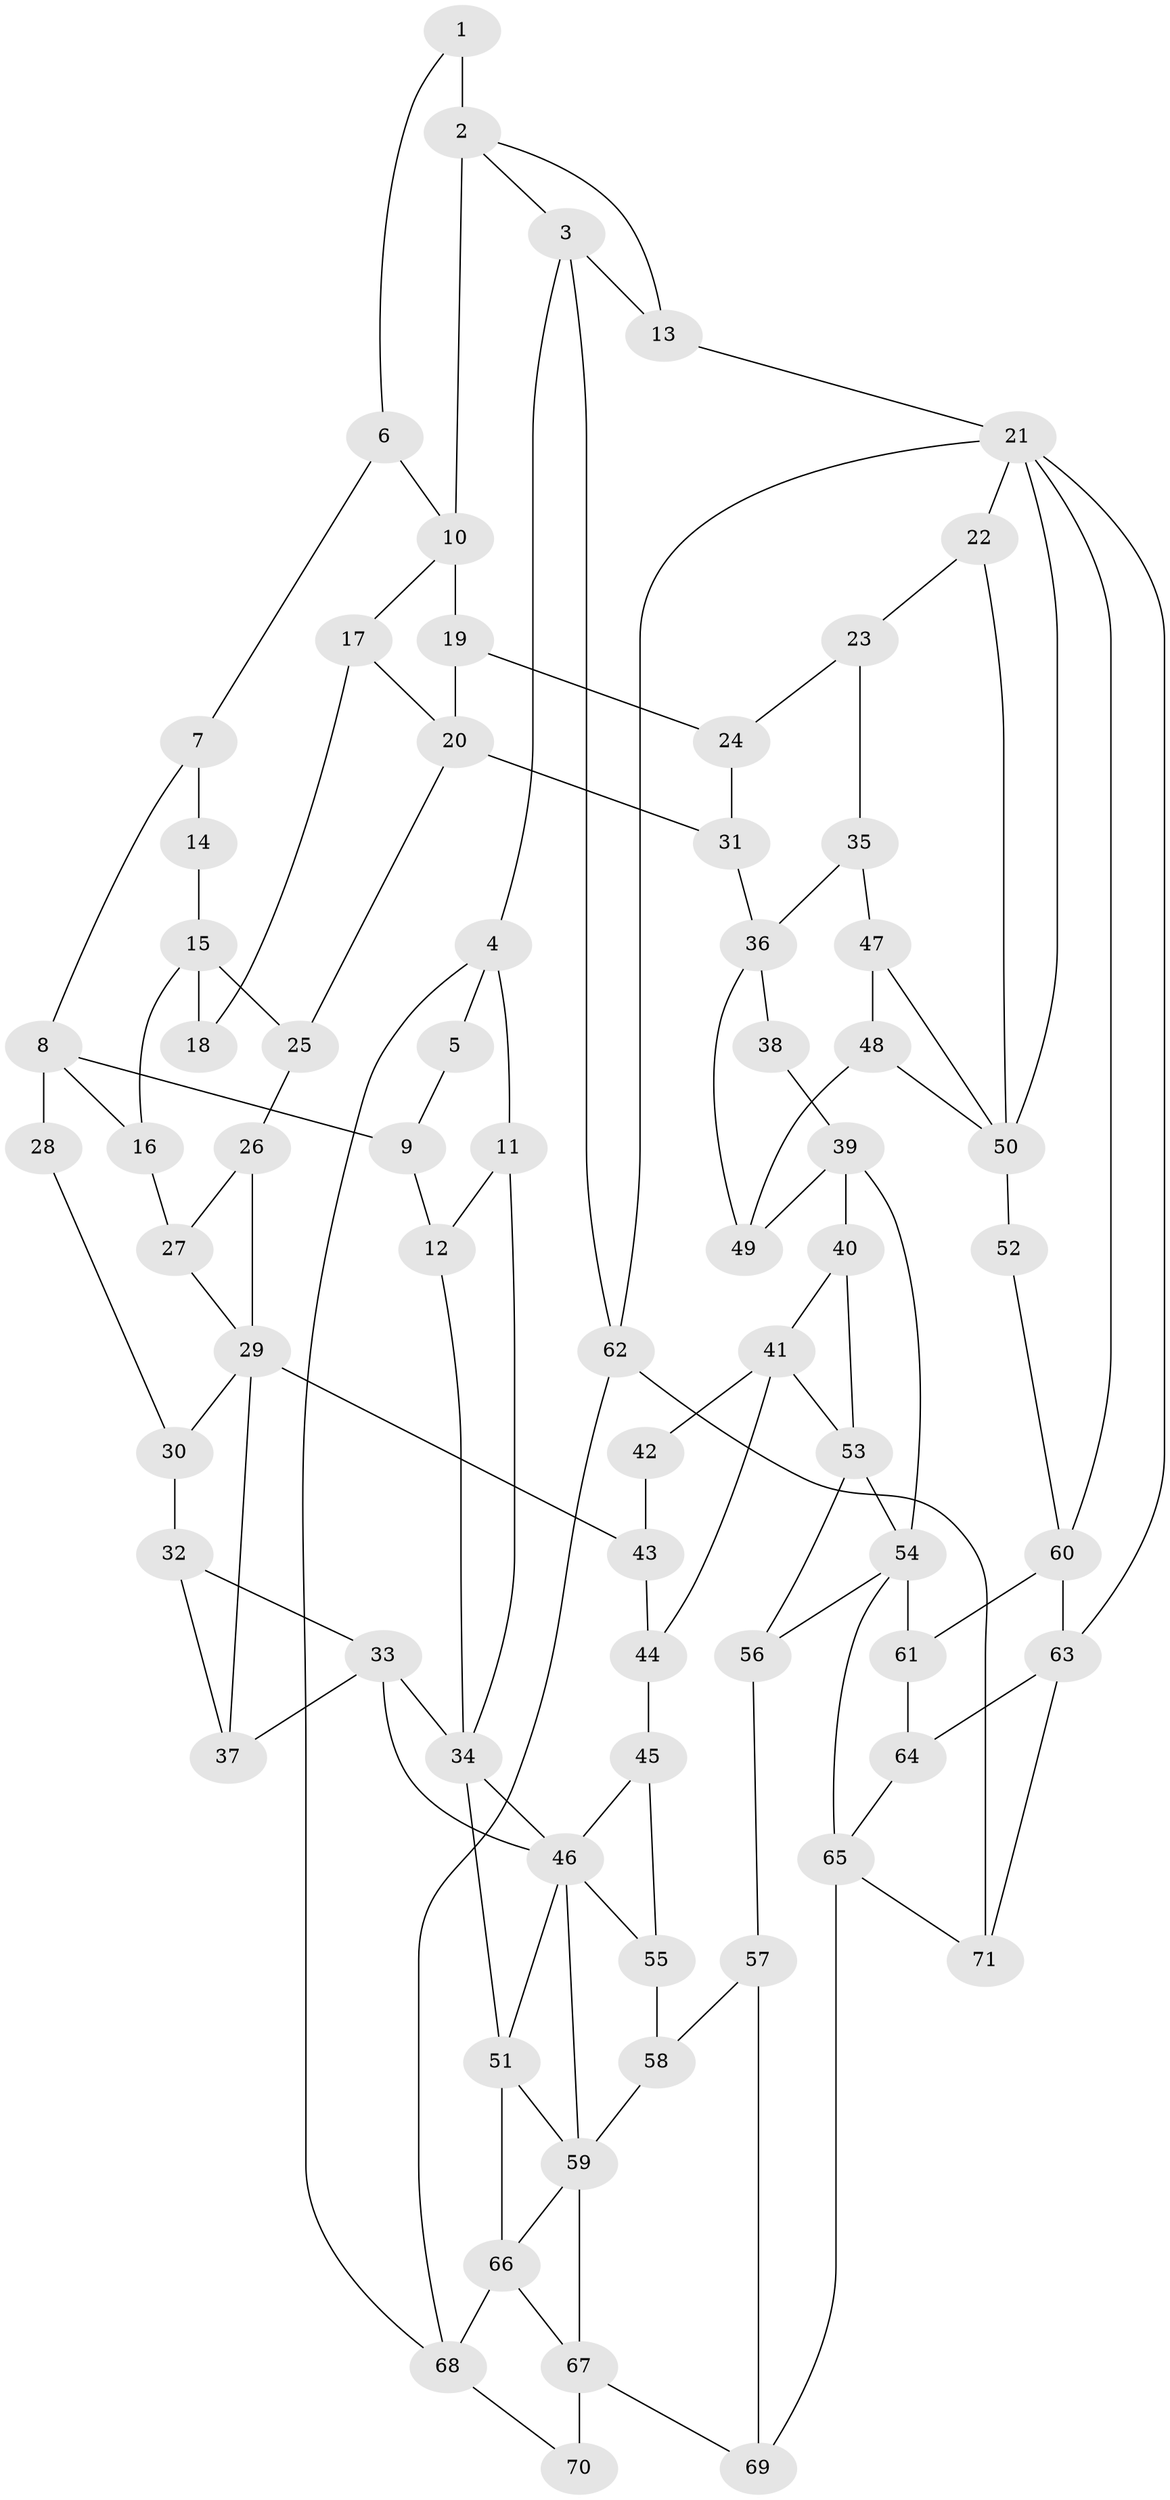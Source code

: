 // original degree distribution, {3: 0.014084507042253521, 4: 0.2535211267605634, 5: 0.49295774647887325, 6: 0.23943661971830985}
// Generated by graph-tools (version 1.1) at 2025/38/03/09/25 02:38:21]
// undirected, 71 vertices, 120 edges
graph export_dot {
graph [start="1"]
  node [color=gray90,style=filled];
  1;
  2;
  3;
  4;
  5;
  6;
  7;
  8;
  9;
  10;
  11;
  12;
  13;
  14;
  15;
  16;
  17;
  18;
  19;
  20;
  21;
  22;
  23;
  24;
  25;
  26;
  27;
  28;
  29;
  30;
  31;
  32;
  33;
  34;
  35;
  36;
  37;
  38;
  39;
  40;
  41;
  42;
  43;
  44;
  45;
  46;
  47;
  48;
  49;
  50;
  51;
  52;
  53;
  54;
  55;
  56;
  57;
  58;
  59;
  60;
  61;
  62;
  63;
  64;
  65;
  66;
  67;
  68;
  69;
  70;
  71;
  1 -- 2 [weight=2.0];
  1 -- 6 [weight=1.0];
  2 -- 3 [weight=1.0];
  2 -- 10 [weight=2.0];
  2 -- 13 [weight=1.0];
  3 -- 4 [weight=1.0];
  3 -- 13 [weight=1.0];
  3 -- 62 [weight=1.0];
  4 -- 5 [weight=1.0];
  4 -- 11 [weight=1.0];
  4 -- 68 [weight=1.0];
  5 -- 9 [weight=1.0];
  6 -- 7 [weight=1.0];
  6 -- 10 [weight=1.0];
  7 -- 8 [weight=1.0];
  7 -- 14 [weight=1.0];
  8 -- 9 [weight=2.0];
  8 -- 16 [weight=1.0];
  8 -- 28 [weight=2.0];
  9 -- 12 [weight=1.0];
  10 -- 17 [weight=1.0];
  10 -- 19 [weight=1.0];
  11 -- 12 [weight=1.0];
  11 -- 34 [weight=1.0];
  12 -- 34 [weight=1.0];
  13 -- 21 [weight=1.0];
  14 -- 15 [weight=2.0];
  15 -- 16 [weight=1.0];
  15 -- 18 [weight=2.0];
  15 -- 25 [weight=1.0];
  16 -- 27 [weight=1.0];
  17 -- 18 [weight=1.0];
  17 -- 20 [weight=1.0];
  19 -- 20 [weight=1.0];
  19 -- 24 [weight=1.0];
  20 -- 25 [weight=1.0];
  20 -- 31 [weight=2.0];
  21 -- 22 [weight=1.0];
  21 -- 50 [weight=1.0];
  21 -- 60 [weight=1.0];
  21 -- 62 [weight=1.0];
  21 -- 63 [weight=1.0];
  22 -- 23 [weight=1.0];
  22 -- 50 [weight=1.0];
  23 -- 24 [weight=1.0];
  23 -- 35 [weight=1.0];
  24 -- 31 [weight=2.0];
  25 -- 26 [weight=1.0];
  26 -- 27 [weight=1.0];
  26 -- 29 [weight=1.0];
  27 -- 29 [weight=1.0];
  28 -- 30 [weight=1.0];
  29 -- 30 [weight=1.0];
  29 -- 37 [weight=1.0];
  29 -- 43 [weight=2.0];
  30 -- 32 [weight=1.0];
  31 -- 36 [weight=2.0];
  32 -- 33 [weight=1.0];
  32 -- 37 [weight=1.0];
  33 -- 34 [weight=2.0];
  33 -- 37 [weight=1.0];
  33 -- 46 [weight=1.0];
  34 -- 46 [weight=1.0];
  34 -- 51 [weight=1.0];
  35 -- 36 [weight=1.0];
  35 -- 47 [weight=1.0];
  36 -- 38 [weight=2.0];
  36 -- 49 [weight=1.0];
  38 -- 39 [weight=1.0];
  39 -- 40 [weight=2.0];
  39 -- 49 [weight=1.0];
  39 -- 54 [weight=1.0];
  40 -- 41 [weight=2.0];
  40 -- 53 [weight=2.0];
  41 -- 42 [weight=1.0];
  41 -- 44 [weight=1.0];
  41 -- 53 [weight=1.0];
  42 -- 43 [weight=2.0];
  43 -- 44 [weight=1.0];
  44 -- 45 [weight=1.0];
  45 -- 46 [weight=1.0];
  45 -- 55 [weight=1.0];
  46 -- 51 [weight=1.0];
  46 -- 55 [weight=1.0];
  46 -- 59 [weight=1.0];
  47 -- 48 [weight=1.0];
  47 -- 50 [weight=1.0];
  48 -- 49 [weight=1.0];
  48 -- 50 [weight=1.0];
  50 -- 52 [weight=2.0];
  51 -- 59 [weight=1.0];
  51 -- 66 [weight=1.0];
  52 -- 60 [weight=1.0];
  53 -- 54 [weight=1.0];
  53 -- 56 [weight=1.0];
  54 -- 56 [weight=1.0];
  54 -- 61 [weight=1.0];
  54 -- 65 [weight=1.0];
  55 -- 58 [weight=1.0];
  56 -- 57 [weight=1.0];
  57 -- 58 [weight=1.0];
  57 -- 69 [weight=1.0];
  58 -- 59 [weight=1.0];
  59 -- 66 [weight=1.0];
  59 -- 67 [weight=1.0];
  60 -- 61 [weight=1.0];
  60 -- 63 [weight=2.0];
  61 -- 64 [weight=1.0];
  62 -- 68 [weight=1.0];
  62 -- 71 [weight=1.0];
  63 -- 64 [weight=2.0];
  63 -- 71 [weight=1.0];
  64 -- 65 [weight=1.0];
  65 -- 69 [weight=2.0];
  65 -- 71 [weight=1.0];
  66 -- 67 [weight=1.0];
  66 -- 68 [weight=1.0];
  67 -- 69 [weight=2.0];
  67 -- 70 [weight=2.0];
  68 -- 70 [weight=1.0];
}

